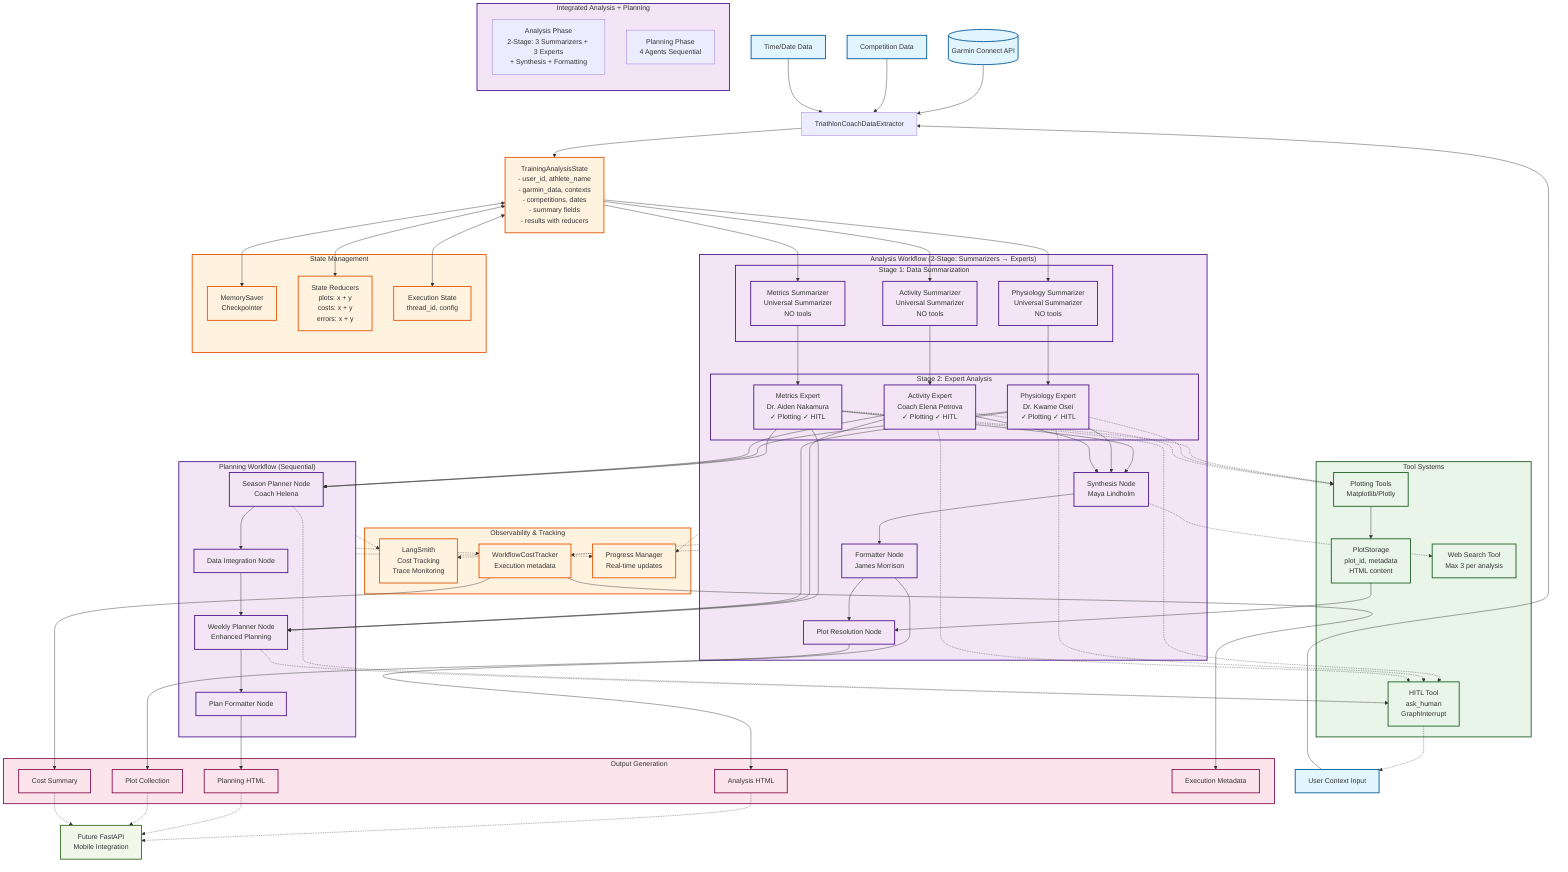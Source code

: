flowchart TD
    %% Input Data Sources
    GC[(Garmin Connect API)]
    UC[User Context Input]
    CD[Competition Data]
    TD[Time/Date Data]

    %% Data Extraction Layer
    TDE[TriathlonCoachDataExtractor]

    %% LangGraph State Management
    TAS[TrainingAnalysisState<br/>- user_id, athlete_name<br/>- garmin_data, contexts<br/>- competitions, dates<br/>- summary fields<br/>- results with reducers]

    %% Analysis Workflow Nodes (2-Stage Architecture)
    subgraph AW ["Analysis Workflow (2-Stage: Summarizers → Experts)"]
        direction TB

        %% Stage 1: Parallel Data Summarization (No Tools)
        subgraph S1 ["Stage 1: Data Summarization"]
            MSN[Metrics Summarizer<br/>Universal Summarizer<br/>NO tools]
            PSN[Physiology Summarizer<br/>Universal Summarizer<br/>NO tools]
            ADN[Activity Summarizer<br/>Universal Summarizer<br/>NO tools]
        end

        %% Stage 2: Parallel Expert Analysis (With Tools)
        subgraph S2 ["Stage 2: Expert Analysis"]
            MEN[Metrics Expert<br/>Dr. Aiden Nakamura<br/>✓ Plotting ✓ HITL]
            PEN[Physiology Expert<br/>Dr. Kwame Osei<br/>✓ Plotting ✓ HITL]
            AIN[Activity Expert<br/>Coach Elena Petrova<br/>✓ Plotting ✓ HITL]
        end

        %% Synthesis & Formatting
        SN[Synthesis Node<br/>Maya Lindholm]
        FN[Formatter Node<br/>James Morrison]
        PRN[Plot Resolution Node]
    end

    %% Planning Workflow Nodes
    subgraph PW ["Planning Workflow (Sequential)"]
        direction TB
        SPN[Season Planner Node<br/>Coach Helena]
        DIN[Data Integration Node]
        WPN[Weekly Planner Node<br/>Enhanced Planning]
        PFN[Plan Formatter Node]
    end

    %% Integrated Workflow
    subgraph IW ["Integrated Analysis + Planning"]
        direction TB
        IAW[Analysis Phase<br/>2-Stage: 3 Summarizers + 3 Experts<br/>+ Synthesis + Formatting]
        IPW[Planning Phase<br/>4 Agents Sequential]
    end

    %% Tool Systems
    subgraph TS ["Tool Systems"]
        PT[Plotting Tools<br/>Matplotlib/Plotly]
        PS[PlotStorage<br/>plot_id, metadata<br/>HTML content]
        HT[HITL Tool<br/>ask_human<br/>GraphInterrupt]
        WS[Web Search Tool<br/>Max 3 per analysis]
    end

    %% Cost & Progress Tracking
    subgraph CPT ["Observability & Tracking"]
        LS[LangSmith<br/>Cost Tracking<br/>Trace Monitoring]
        WCT[WorkflowCostTracker<br/>Execution metadata]
        PM[Progress Manager<br/>Real-time updates]
    end

    %% State Management & Storage
    subgraph SMS ["State Management"]
        MS[MemorySaver<br/>Checkpointer]
        SR[State Reducers<br/>plots: x + y<br/>costs: x + y<br/>errors: x + y]
        ES[Execution State<br/>thread_id, config]
    end

    %% Output Generation
    subgraph OG ["Output Generation"]
        AH[Analysis HTML]
        PH[Planning HTML]
        PC[Plot Collection]
        CS[Cost Summary]
        EM[Execution Metadata]
    end

    %% External Systems
    API[Future FastAPI<br/>Mobile Integration]

    %% Main Flow Connections
    GC --> TDE
    UC --> TDE
    CD --> TDE
    TD --> TDE

    TDE --> TAS

    %% Analysis Workflow Flow (2-Stage Architecture)
    %% Stage 1: Parallel Summarization
    TAS --> MSN
    TAS --> PSN
    TAS --> ADN

    %% Stage 2: Summarizers feed Experts
    MSN --> MEN
    PSN --> PEN
    ADN --> AIN

    %% Synthesis combines all expert outputs
    MEN --> SN
    PEN --> SN
    AIN --> SN
    SN --> FN
    FN --> PRN

    MEN --> SPN
    PEN --> SPN
    AIN --> SPN
    
    SPN --> DIN
    DIN --> WPN
    %% Weekly planner uses the three expert results directly
    MEN --> WPN
    AIN --> WPN
    PEN --> WPN
    WPN --> PFN
    
    %% Both branches converge at deferred finalizer (not shown, implicit END join)

    %% Tool Integration (Only Experts have tools)
    MEN -.-> PT
    MEN -.-> HT
    PEN -.-> PT
    PEN -.-> HT
    AIN -.-> PT
    AIN -.-> HT
    SN -.-> WS
    SPN -.-> HT
    WPN -.-> HT

    PT --> PS
    PS --> PRN
    HT -.-> UC

    %% State Management Integration
    TAS <--> MS
    TAS <--> SR
    TAS <--> ES

    %% Observability Integration
    AW -.-> LS
    PW -.-> LS
    AW -.-> WCT
    PW -.-> WCT
    AW -.-> PM
    PW -.-> PM

    %% Output Generation
    FN --> AH
    PFN --> PH
    PRN --> PC
    WCT --> CS
    WCT --> EM

    %% Final Delivery
    AH -.-> API
    PH -.-> API
    PC -.-> API
    CS -.-> API

    %% Styling
    classDef inputData fill:#e1f5fe,stroke:#01579b,stroke-width:2px
    classDef workflow fill:#f3e5f5,stroke:#4a148c,stroke-width:2px
    classDef tools fill:#e8f5e8,stroke:#1b5e20,stroke-width:2px
    classDef state fill:#fff3e0,stroke:#e65100,stroke-width:2px
    classDef output fill:#fce4ec,stroke:#880e4f,stroke-width:2px
    classDef external fill:#f1f8e9,stroke:#33691e,stroke-width:2px

    class GC,UC,CD,TD inputData
    class AW,PW,IW,MSN,PSN,ADN,MEN,PEN,AIN,SN,FN,PRN,SPN,DIN,WPN,PFN,S1,S2 workflow
    class TS,PT,PS,WS,HT tools
    class SMS,TAS,MS,SR,ES,CPT,LS,WCT,PM state
    class OG,AH,PH,PC,CS,EM output
    class API external